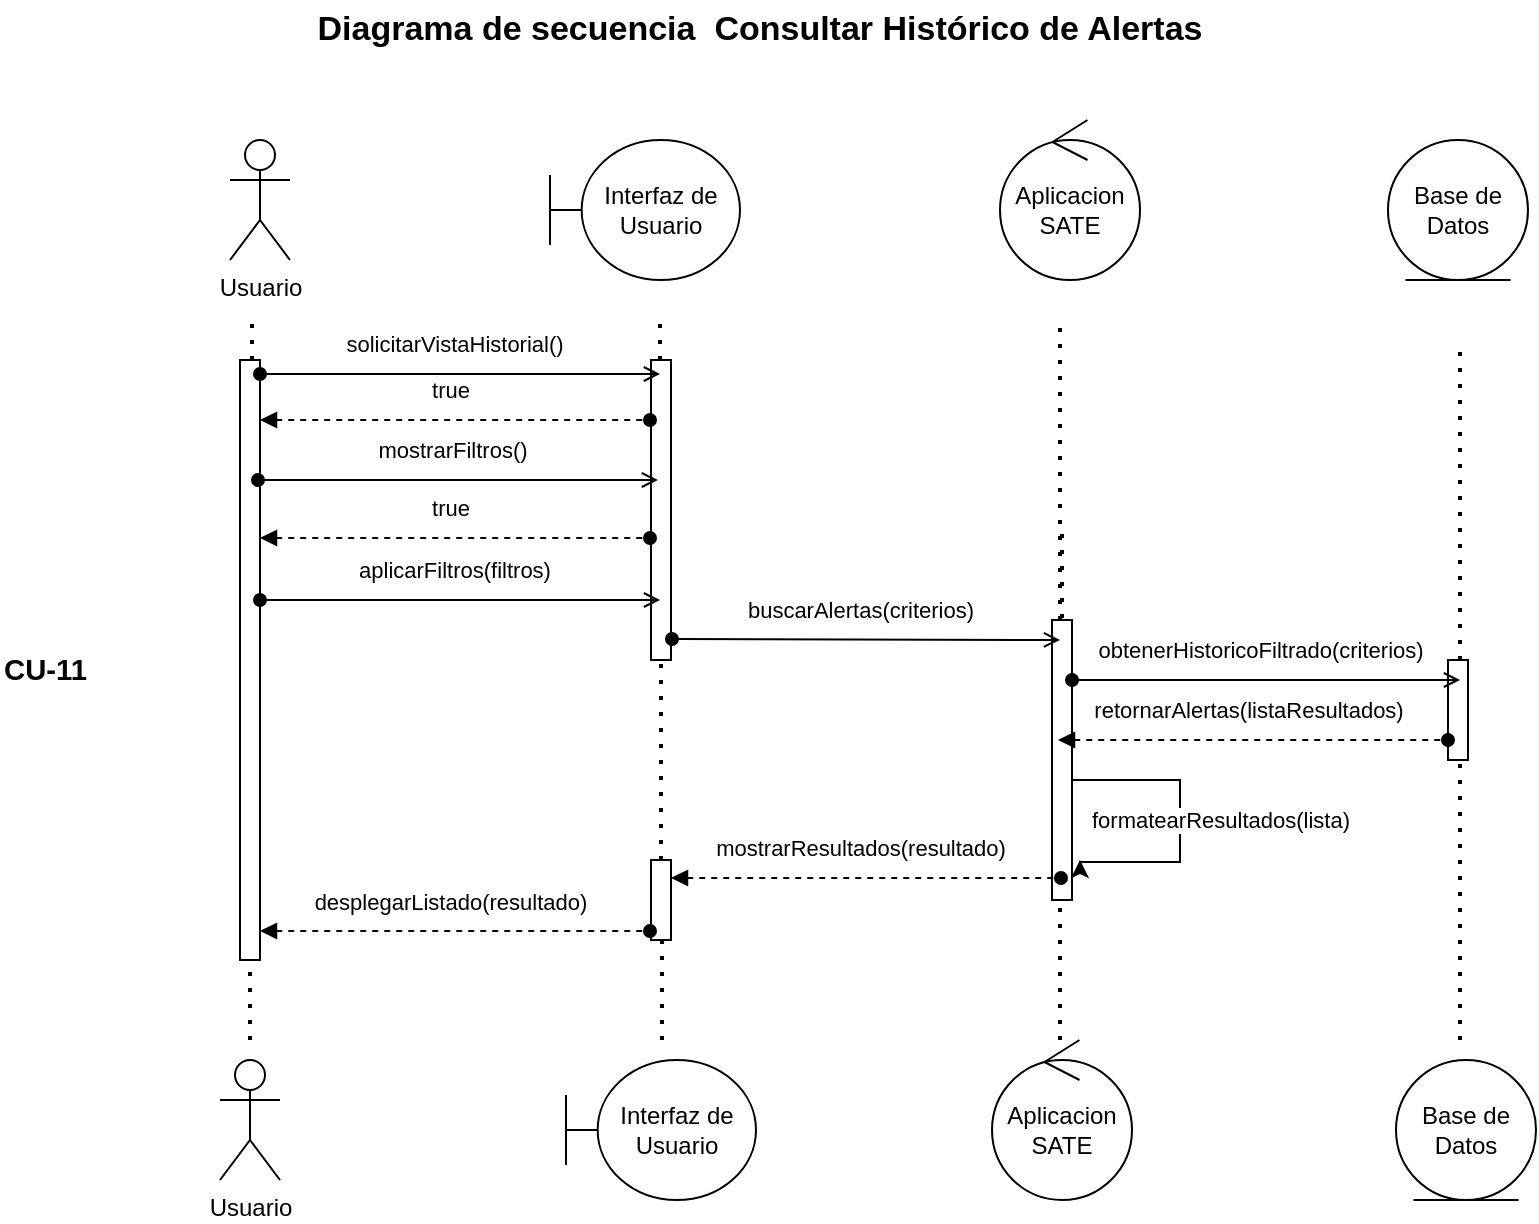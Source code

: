 <mxfile version="28.0.6">
  <diagram name="Page-1" id="2YBvvXClWsGukQMizWep">
    <mxGraphModel dx="1426" dy="841" grid="1" gridSize="10" guides="1" tooltips="1" connect="1" arrows="1" fold="1" page="1" pageScale="1" pageWidth="850" pageHeight="1100" math="0" shadow="0">
      <root>
        <mxCell id="0" />
        <mxCell id="1" parent="0" />
        <mxCell id="ZrNpumm7P5dVSFJ-U0I6-20" value="" style="html=1;points=[[0,0,0,0,5],[0,1,0,0,-5],[1,0,0,0,5],[1,1,0,0,-5]];perimeter=orthogonalPerimeter;outlineConnect=0;targetShapes=umlLifeline;portConstraint=eastwest;newEdgeStyle={&quot;curved&quot;:0,&quot;rounded&quot;:0};" vertex="1" parent="1">
          <mxGeometry x="764" y="360" width="10" height="50" as="geometry" />
        </mxCell>
        <mxCell id="ABZ5sj9WDaekH95xxPdQ-2" value="Usuario" style="shape=umlActor;verticalLabelPosition=bottom;verticalAlign=top;html=1;" parent="1" vertex="1">
          <mxGeometry x="155" y="100" width="30" height="60" as="geometry" />
        </mxCell>
        <mxCell id="ABZ5sj9WDaekH95xxPdQ-3" value="Interfaz de&lt;div&gt;Usuario&lt;/div&gt;" style="shape=umlBoundary;whiteSpace=wrap;html=1;" parent="1" vertex="1">
          <mxGeometry x="315" y="100" width="95" height="70" as="geometry" />
        </mxCell>
        <mxCell id="ABZ5sj9WDaekH95xxPdQ-4" value="Aplicacion&lt;div&gt;SATE&lt;/div&gt;" style="ellipse;shape=umlControl;whiteSpace=wrap;html=1;" parent="1" vertex="1">
          <mxGeometry x="540" y="90" width="70" height="80" as="geometry" />
        </mxCell>
        <mxCell id="ABZ5sj9WDaekH95xxPdQ-5" value="Base de Datos" style="ellipse;shape=umlEntity;whiteSpace=wrap;html=1;" parent="1" vertex="1">
          <mxGeometry x="734" y="100" width="70" height="70" as="geometry" />
        </mxCell>
        <mxCell id="ABZ5sj9WDaekH95xxPdQ-19" value="" style="endArrow=none;dashed=1;html=1;dashPattern=1 3;strokeWidth=2;rounded=0;" parent="1" edge="1" source="ZrNpumm7P5dVSFJ-U0I6-13">
          <mxGeometry width="50" height="50" relative="1" as="geometry">
            <mxPoint x="166" y="500" as="sourcePoint" />
            <mxPoint x="166" y="190" as="targetPoint" />
          </mxGeometry>
        </mxCell>
        <mxCell id="ABZ5sj9WDaekH95xxPdQ-25" value="" style="endArrow=none;dashed=1;html=1;dashPattern=1 3;strokeWidth=2;rounded=0;" parent="1" source="ZrNpumm7P5dVSFJ-U0I6-12" edge="1">
          <mxGeometry width="50" height="50" relative="1" as="geometry">
            <mxPoint x="370" y="500" as="sourcePoint" />
            <mxPoint x="370" y="190" as="targetPoint" />
          </mxGeometry>
        </mxCell>
        <mxCell id="ABZ5sj9WDaekH95xxPdQ-28" value="" style="endArrow=none;dashed=1;html=1;dashPattern=1 3;strokeWidth=2;rounded=0;" parent="1" edge="1" source="ZrNpumm7P5dVSFJ-U0I6-18">
          <mxGeometry width="50" height="50" relative="1" as="geometry">
            <mxPoint x="570" y="500" as="sourcePoint" />
            <mxPoint x="570" y="190" as="targetPoint" />
          </mxGeometry>
        </mxCell>
        <mxCell id="ABZ5sj9WDaekH95xxPdQ-45" value="" style="endArrow=none;dashed=1;html=1;dashPattern=1 3;strokeWidth=2;rounded=0;" parent="1" edge="1" source="ZrNpumm7P5dVSFJ-U0I6-20">
          <mxGeometry width="50" height="50" relative="1" as="geometry">
            <mxPoint x="770" y="500" as="sourcePoint" />
            <mxPoint x="770" y="200" as="targetPoint" />
          </mxGeometry>
        </mxCell>
        <mxCell id="ABZ5sj9WDaekH95xxPdQ-86" value="&lt;font face=&quot;Helvetica&quot; style=&quot;color: rgb(0, 0, 0);&quot;&gt;&lt;b&gt;Diagrama de secuencia&amp;nbsp;&lt;/b&gt;&lt;/font&gt;&lt;b&gt;&amp;nbsp;Consultar Histórico de Alertas&lt;/b&gt;" style="text;html=1;align=center;verticalAlign=middle;whiteSpace=wrap;rounded=0;fontSize=17;labelBackgroundColor=none;" parent="1" vertex="1">
          <mxGeometry x="40" y="30" width="760" height="30" as="geometry" />
        </mxCell>
        <mxCell id="-3YJMCLxWVWfuqVuO418-2" value="&lt;span style=&quot;font-size:11pt;font-family:Calibri,sans-serif;color:#000000;background-color:transparent;font-weight:700;font-style:normal;font-variant:normal;text-decoration:none;vertical-align:baseline;white-space:pre;white-space:pre-wrap;&quot; id=&quot;docs-internal-guid-798fa533-7fff-13b6-7e76-6c3bec179e6d&quot;&gt;CU-11&lt;/span&gt;" style="text;whiteSpace=wrap;html=1;" parent="1" vertex="1">
          <mxGeometry x="40" y="350" width="70" height="40" as="geometry" />
        </mxCell>
        <mxCell id="DB4dcHCmd-6OiOvnecMT-1" value="Usuario" style="shape=umlActor;verticalLabelPosition=bottom;verticalAlign=top;html=1;" parent="1" vertex="1">
          <mxGeometry x="150" y="560" width="30" height="60" as="geometry" />
        </mxCell>
        <mxCell id="DB4dcHCmd-6OiOvnecMT-2" value="Interfaz de&lt;div&gt;Usuario&lt;/div&gt;" style="shape=umlBoundary;whiteSpace=wrap;html=1;" parent="1" vertex="1">
          <mxGeometry x="323" y="560" width="95" height="70" as="geometry" />
        </mxCell>
        <mxCell id="DB4dcHCmd-6OiOvnecMT-3" value="Aplicacion&lt;div&gt;SATE&lt;/div&gt;" style="ellipse;shape=umlControl;whiteSpace=wrap;html=1;" parent="1" vertex="1">
          <mxGeometry x="536" y="550" width="70" height="80" as="geometry" />
        </mxCell>
        <mxCell id="DB4dcHCmd-6OiOvnecMT-4" value="Base de Datos" style="ellipse;shape=umlEntity;whiteSpace=wrap;html=1;" parent="1" vertex="1">
          <mxGeometry x="738" y="560" width="70" height="70" as="geometry" />
        </mxCell>
        <mxCell id="ZrNpumm7P5dVSFJ-U0I6-13" value="" style="html=1;points=[[0,0,0,0,5],[0,1,0,0,-5],[1,0,0,0,5],[1,1,0,0,-5]];perimeter=orthogonalPerimeter;outlineConnect=0;targetShapes=umlLifeline;portConstraint=eastwest;newEdgeStyle={&quot;curved&quot;:0,&quot;rounded&quot;:0};" vertex="1" parent="1">
          <mxGeometry x="160" y="210" width="10" height="300" as="geometry" />
        </mxCell>
        <mxCell id="ZrNpumm7P5dVSFJ-U0I6-17" value="" style="endArrow=none;dashed=1;html=1;dashPattern=1 3;strokeWidth=2;rounded=0;" edge="1" parent="1" source="ZrNpumm7P5dVSFJ-U0I6-55" target="ZrNpumm7P5dVSFJ-U0I6-12">
          <mxGeometry width="50" height="50" relative="1" as="geometry">
            <mxPoint x="371" y="600" as="sourcePoint" />
            <mxPoint x="370" y="190" as="targetPoint" />
          </mxGeometry>
        </mxCell>
        <mxCell id="ZrNpumm7P5dVSFJ-U0I6-12" value="" style="html=1;points=[[0,0,0,0,5],[0,1,0,0,-5],[1,0,0,0,5],[1,1,0,0,-5]];perimeter=orthogonalPerimeter;outlineConnect=0;targetShapes=umlLifeline;portConstraint=eastwest;newEdgeStyle={&quot;curved&quot;:0,&quot;rounded&quot;:0};" vertex="1" parent="1">
          <mxGeometry x="365.5" y="210" width="10" height="150" as="geometry" />
        </mxCell>
        <mxCell id="ABZ5sj9WDaekH95xxPdQ-17" value="" style="endArrow=open;html=1;rounded=0;align=center;verticalAlign=top;endFill=0;labelBackgroundColor=none;endSize=6;startArrow=oval;startFill=1;" parent="1" edge="1">
          <mxGeometry relative="1" as="geometry">
            <mxPoint x="170" y="217" as="sourcePoint" />
            <mxPoint x="370" y="217" as="targetPoint" />
          </mxGeometry>
        </mxCell>
        <mxCell id="ABZ5sj9WDaekH95xxPdQ-24" value="solicitarVistaHistorial()" style="edgeLabel;html=1;align=center;verticalAlign=middle;resizable=0;points=[];" parent="ABZ5sj9WDaekH95xxPdQ-17" vertex="1" connectable="0">
          <mxGeometry x="-0.03" y="-2" relative="1" as="geometry">
            <mxPoint y="-17" as="offset" />
          </mxGeometry>
        </mxCell>
        <mxCell id="ZrNpumm7P5dVSFJ-U0I6-19" value="" style="endArrow=none;dashed=1;html=1;dashPattern=1 3;strokeWidth=2;rounded=0;" edge="1" parent="1" target="ZrNpumm7P5dVSFJ-U0I6-18">
          <mxGeometry width="50" height="50" relative="1" as="geometry">
            <mxPoint x="571" y="297" as="sourcePoint" />
            <mxPoint x="570" y="190" as="targetPoint" />
          </mxGeometry>
        </mxCell>
        <mxCell id="ZrNpumm7P5dVSFJ-U0I6-18" value="" style="html=1;points=[[0,0,0,0,5],[0,1,0,0,-5],[1,0,0,0,5],[1,1,0,0,-5]];perimeter=orthogonalPerimeter;outlineConnect=0;targetShapes=umlLifeline;portConstraint=eastwest;newEdgeStyle={&quot;curved&quot;:0,&quot;rounded&quot;:0};" vertex="1" parent="1">
          <mxGeometry x="566" y="340" width="10" height="140" as="geometry" />
        </mxCell>
        <mxCell id="DB4dcHCmd-6OiOvnecMT-41" value="" style="endArrow=open;html=1;rounded=0;align=center;verticalAlign=top;endFill=0;labelBackgroundColor=none;endSize=6;startArrow=oval;startFill=1;" parent="1" edge="1">
          <mxGeometry relative="1" as="geometry">
            <mxPoint x="376" y="349.5" as="sourcePoint" />
            <mxPoint x="570" y="350" as="targetPoint" />
          </mxGeometry>
        </mxCell>
        <mxCell id="DB4dcHCmd-6OiOvnecMT-42" value="buscarAlertas(criterios)" style="edgeLabel;html=1;align=center;verticalAlign=middle;resizable=0;points=[];" parent="DB4dcHCmd-6OiOvnecMT-41" vertex="1" connectable="0">
          <mxGeometry x="-0.03" y="-2" relative="1" as="geometry">
            <mxPoint y="-17" as="offset" />
          </mxGeometry>
        </mxCell>
        <mxCell id="ZrNpumm7P5dVSFJ-U0I6-21" value="" style="endArrow=none;dashed=1;html=1;dashPattern=1 3;strokeWidth=2;rounded=0;" edge="1" parent="1" target="ZrNpumm7P5dVSFJ-U0I6-20">
          <mxGeometry width="50" height="50" relative="1" as="geometry">
            <mxPoint x="770" y="550" as="sourcePoint" />
            <mxPoint x="770" y="200" as="targetPoint" />
          </mxGeometry>
        </mxCell>
        <mxCell id="ZrNpumm7P5dVSFJ-U0I6-25" value="" style="endArrow=none;dashed=1;html=1;dashPattern=1 3;strokeWidth=2;rounded=0;" edge="1" parent="1" target="ZrNpumm7P5dVSFJ-U0I6-18">
          <mxGeometry width="50" height="50" relative="1" as="geometry">
            <mxPoint x="570" y="550" as="sourcePoint" />
            <mxPoint x="571" y="397" as="targetPoint" />
          </mxGeometry>
        </mxCell>
        <mxCell id="ZrNpumm7P5dVSFJ-U0I6-38" value="" style="endArrow=open;html=1;rounded=0;align=center;verticalAlign=top;endFill=0;labelBackgroundColor=none;endSize=6;startArrow=oval;startFill=1;" edge="1" parent="1">
          <mxGeometry relative="1" as="geometry">
            <mxPoint x="169" y="270" as="sourcePoint" />
            <mxPoint x="369" y="270" as="targetPoint" />
          </mxGeometry>
        </mxCell>
        <mxCell id="ZrNpumm7P5dVSFJ-U0I6-39" value="mostrarFiltros()" style="edgeLabel;html=1;align=center;verticalAlign=middle;resizable=0;points=[];" vertex="1" connectable="0" parent="ZrNpumm7P5dVSFJ-U0I6-38">
          <mxGeometry x="-0.03" y="-2" relative="1" as="geometry">
            <mxPoint y="-17" as="offset" />
          </mxGeometry>
        </mxCell>
        <mxCell id="ZrNpumm7P5dVSFJ-U0I6-40" value="" style="endArrow=oval;html=1;rounded=0;align=center;verticalAlign=top;endFill=1;labelBackgroundColor=none;endSize=6;startArrow=block;startFill=1;dashed=1;" edge="1" parent="1">
          <mxGeometry relative="1" as="geometry">
            <mxPoint x="170" y="240" as="sourcePoint" />
            <mxPoint x="365" y="240" as="targetPoint" />
          </mxGeometry>
        </mxCell>
        <mxCell id="ZrNpumm7P5dVSFJ-U0I6-41" value="true" style="edgeLabel;html=1;align=center;verticalAlign=middle;resizable=0;points=[];" vertex="1" connectable="0" parent="ZrNpumm7P5dVSFJ-U0I6-40">
          <mxGeometry x="-0.03" y="-2" relative="1" as="geometry">
            <mxPoint y="-17" as="offset" />
          </mxGeometry>
        </mxCell>
        <mxCell id="ZrNpumm7P5dVSFJ-U0I6-47" value="formatearResultados(lista)" style="edgeStyle=orthogonalEdgeStyle;rounded=0;orthogonalLoop=1;jettySize=auto;html=1;curved=0;" edge="1" parent="1">
          <mxGeometry x="0.074" y="20" relative="1" as="geometry">
            <mxPoint x="580" y="460" as="targetPoint" />
            <mxPoint x="576" y="430" as="sourcePoint" />
            <Array as="points">
              <mxPoint x="576" y="420" />
              <mxPoint x="630" y="420" />
              <mxPoint x="630" y="461" />
            </Array>
            <mxPoint as="offset" />
          </mxGeometry>
        </mxCell>
        <mxCell id="ZrNpumm7P5dVSFJ-U0I6-48" value="" style="endArrow=open;html=1;rounded=0;align=center;verticalAlign=top;endFill=0;labelBackgroundColor=none;endSize=6;startArrow=oval;startFill=1;" edge="1" parent="1">
          <mxGeometry relative="1" as="geometry">
            <mxPoint x="576" y="370" as="sourcePoint" />
            <mxPoint x="770" y="370" as="targetPoint" />
          </mxGeometry>
        </mxCell>
        <mxCell id="ZrNpumm7P5dVSFJ-U0I6-49" value="obtenerHistoricoFiltrado(criterios)" style="edgeLabel;html=1;align=center;verticalAlign=middle;resizable=0;points=[];" vertex="1" connectable="0" parent="ZrNpumm7P5dVSFJ-U0I6-48">
          <mxGeometry x="-0.03" y="-2" relative="1" as="geometry">
            <mxPoint y="-17" as="offset" />
          </mxGeometry>
        </mxCell>
        <mxCell id="DB4dcHCmd-6OiOvnecMT-30" value="" style="endArrow=oval;html=1;rounded=0;align=center;verticalAlign=top;endFill=1;labelBackgroundColor=none;endSize=6;startArrow=block;startFill=1;dashed=1;" parent="1" edge="1">
          <mxGeometry relative="1" as="geometry">
            <mxPoint x="569" y="400" as="sourcePoint" />
            <mxPoint x="764" y="400" as="targetPoint" />
          </mxGeometry>
        </mxCell>
        <mxCell id="DB4dcHCmd-6OiOvnecMT-31" value="retornarAlertas(listaResultados)" style="edgeLabel;html=1;align=center;verticalAlign=middle;resizable=0;points=[];" parent="DB4dcHCmd-6OiOvnecMT-30" vertex="1" connectable="0">
          <mxGeometry x="-0.03" y="-2" relative="1" as="geometry">
            <mxPoint y="-17" as="offset" />
          </mxGeometry>
        </mxCell>
        <mxCell id="ZrNpumm7P5dVSFJ-U0I6-50" value="" style="endArrow=oval;html=1;rounded=0;align=center;verticalAlign=top;endFill=1;labelBackgroundColor=none;endSize=6;startArrow=block;startFill=1;dashed=1;" edge="1" parent="1">
          <mxGeometry relative="1" as="geometry">
            <mxPoint x="375.5" y="469" as="sourcePoint" />
            <mxPoint x="570.5" y="469" as="targetPoint" />
          </mxGeometry>
        </mxCell>
        <mxCell id="ZrNpumm7P5dVSFJ-U0I6-51" value="mostrarResultados(resultado)" style="edgeLabel;html=1;align=center;verticalAlign=middle;resizable=0;points=[];" vertex="1" connectable="0" parent="ZrNpumm7P5dVSFJ-U0I6-50">
          <mxGeometry x="-0.03" y="-2" relative="1" as="geometry">
            <mxPoint y="-17" as="offset" />
          </mxGeometry>
        </mxCell>
        <mxCell id="ZrNpumm7P5dVSFJ-U0I6-56" value="" style="endArrow=none;dashed=1;html=1;dashPattern=1 3;strokeWidth=2;rounded=0;" edge="1" parent="1" target="ZrNpumm7P5dVSFJ-U0I6-55">
          <mxGeometry width="50" height="50" relative="1" as="geometry">
            <mxPoint x="371" y="550" as="sourcePoint" />
            <mxPoint x="371" y="300" as="targetPoint" />
          </mxGeometry>
        </mxCell>
        <mxCell id="ZrNpumm7P5dVSFJ-U0I6-55" value="" style="html=1;points=[[0,0,0,0,5],[0,1,0,0,-5],[1,0,0,0,5],[1,1,0,0,-5]];perimeter=orthogonalPerimeter;outlineConnect=0;targetShapes=umlLifeline;portConstraint=eastwest;newEdgeStyle={&quot;curved&quot;:0,&quot;rounded&quot;:0};" vertex="1" parent="1">
          <mxGeometry x="365.5" y="460" width="10" height="40" as="geometry" />
        </mxCell>
        <mxCell id="ZrNpumm7P5dVSFJ-U0I6-33" value="" style="endArrow=oval;html=1;rounded=0;align=center;verticalAlign=top;endFill=1;labelBackgroundColor=none;endSize=6;startArrow=block;startFill=1;dashed=1;" edge="1" parent="1">
          <mxGeometry relative="1" as="geometry">
            <mxPoint x="170" y="495.5" as="sourcePoint" />
            <mxPoint x="365" y="495.5" as="targetPoint" />
          </mxGeometry>
        </mxCell>
        <mxCell id="ZrNpumm7P5dVSFJ-U0I6-34" value="desplegarListado(resultado)" style="edgeLabel;html=1;align=center;verticalAlign=middle;resizable=0;points=[];" vertex="1" connectable="0" parent="ZrNpumm7P5dVSFJ-U0I6-33">
          <mxGeometry x="-0.03" y="-2" relative="1" as="geometry">
            <mxPoint y="-17" as="offset" />
          </mxGeometry>
        </mxCell>
        <mxCell id="ZrNpumm7P5dVSFJ-U0I6-57" value="" style="endArrow=none;dashed=1;html=1;dashPattern=1 3;strokeWidth=2;rounded=0;entryX=0.5;entryY=1;entryDx=0;entryDy=0;entryPerimeter=0;" edge="1" parent="1" target="ZrNpumm7P5dVSFJ-U0I6-13">
          <mxGeometry width="50" height="50" relative="1" as="geometry">
            <mxPoint x="165" y="550" as="sourcePoint" />
            <mxPoint x="164.5" y="580" as="targetPoint" />
          </mxGeometry>
        </mxCell>
        <mxCell id="ZrNpumm7P5dVSFJ-U0I6-58" value="" style="endArrow=oval;html=1;rounded=0;align=center;verticalAlign=top;endFill=1;labelBackgroundColor=none;endSize=6;startArrow=block;startFill=1;dashed=1;" edge="1" parent="1">
          <mxGeometry relative="1" as="geometry">
            <mxPoint x="170" y="299" as="sourcePoint" />
            <mxPoint x="365" y="299" as="targetPoint" />
          </mxGeometry>
        </mxCell>
        <mxCell id="ZrNpumm7P5dVSFJ-U0I6-59" value="true" style="edgeLabel;html=1;align=center;verticalAlign=middle;resizable=0;points=[];" vertex="1" connectable="0" parent="ZrNpumm7P5dVSFJ-U0I6-58">
          <mxGeometry x="-0.03" y="-2" relative="1" as="geometry">
            <mxPoint y="-17" as="offset" />
          </mxGeometry>
        </mxCell>
        <mxCell id="ZrNpumm7P5dVSFJ-U0I6-60" value="" style="endArrow=open;html=1;rounded=0;align=center;verticalAlign=top;endFill=0;labelBackgroundColor=none;endSize=6;startArrow=oval;startFill=1;" edge="1" parent="1">
          <mxGeometry relative="1" as="geometry">
            <mxPoint x="170" y="330" as="sourcePoint" />
            <mxPoint x="370" y="330" as="targetPoint" />
          </mxGeometry>
        </mxCell>
        <mxCell id="ZrNpumm7P5dVSFJ-U0I6-61" value="aplicarFiltros(filtros)" style="edgeLabel;html=1;align=center;verticalAlign=middle;resizable=0;points=[];" vertex="1" connectable="0" parent="ZrNpumm7P5dVSFJ-U0I6-60">
          <mxGeometry x="-0.03" y="-2" relative="1" as="geometry">
            <mxPoint y="-17" as="offset" />
          </mxGeometry>
        </mxCell>
      </root>
    </mxGraphModel>
  </diagram>
</mxfile>
